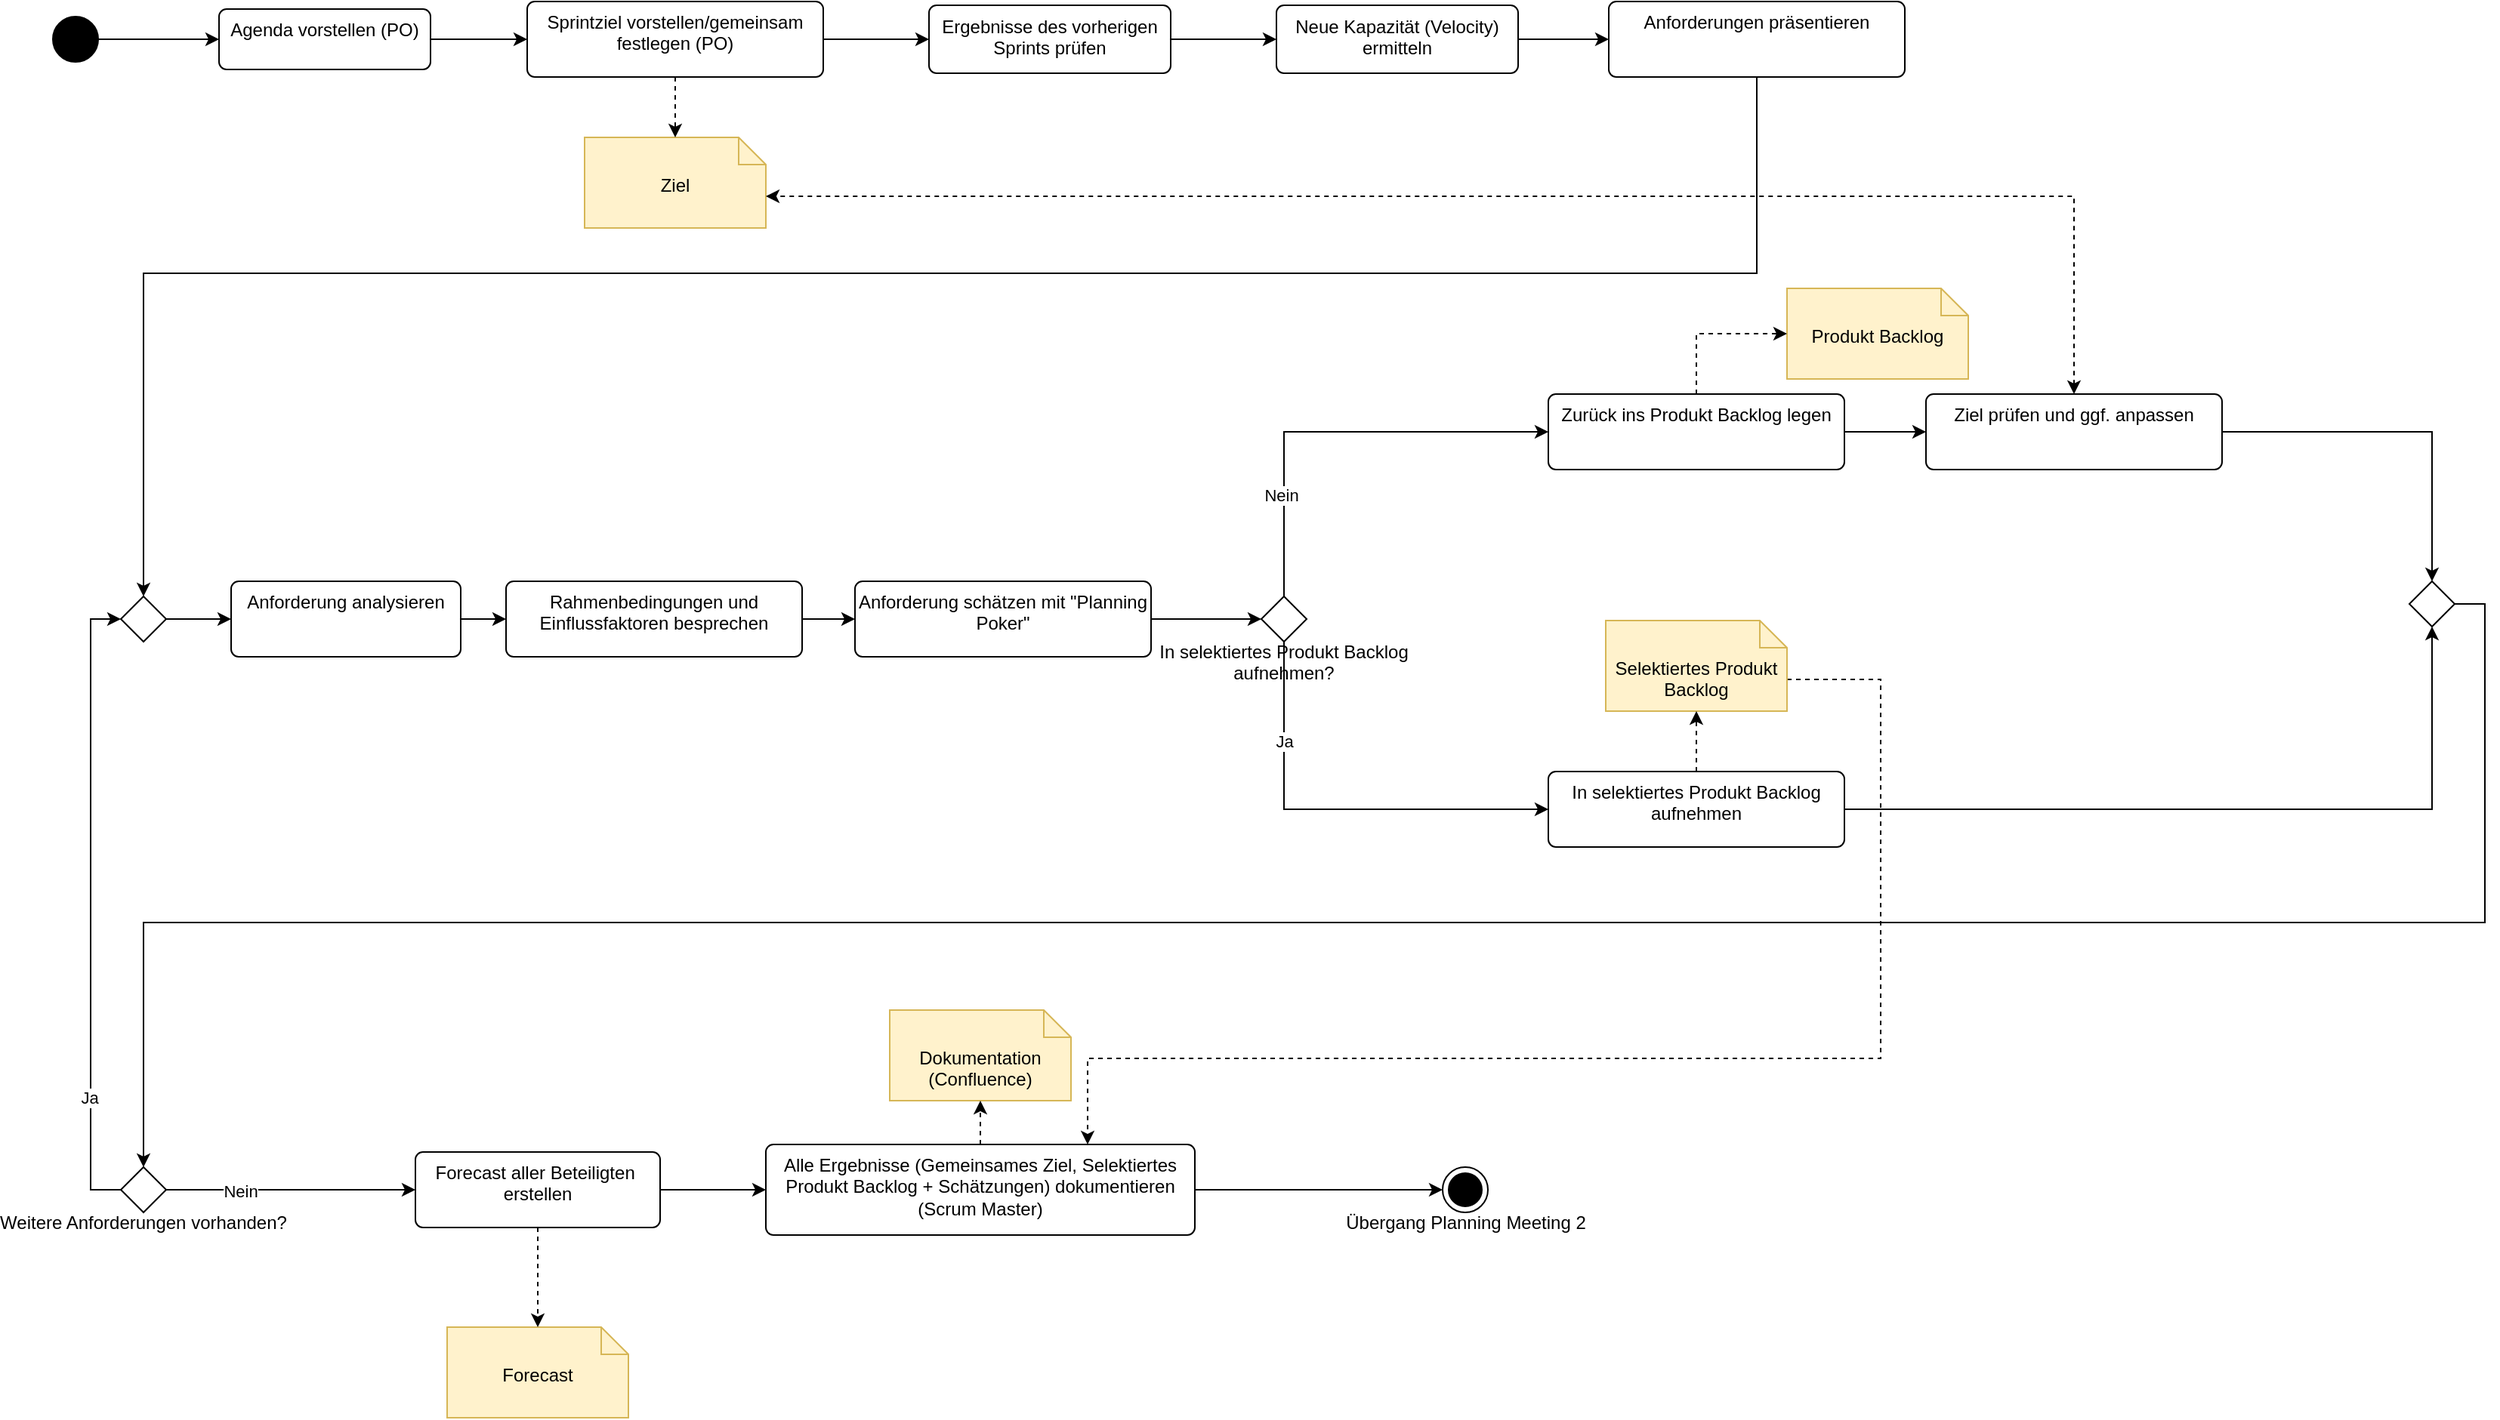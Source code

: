<mxfile version="28.2.7">
  <diagram name="Seite-1" id="G27RqqwFhQ-beaCIJrTe">
    <mxGraphModel dx="2066" dy="1121" grid="1" gridSize="10" guides="1" tooltips="1" connect="1" arrows="1" fold="1" page="1" pageScale="1" pageWidth="827" pageHeight="1169" math="0" shadow="0">
      <root>
        <mxCell id="0" />
        <mxCell id="1" parent="0" />
        <mxCell id="yjNRjORKH7xYvhHbo6G5-21" style="edgeStyle=orthogonalEdgeStyle;rounded=0;orthogonalLoop=1;jettySize=auto;html=1;exitX=1;exitY=0.5;exitDx=0;exitDy=0;entryX=0;entryY=0.5;entryDx=0;entryDy=0;" parent="1" source="yjNRjORKH7xYvhHbo6G5-1" target="yjNRjORKH7xYvhHbo6G5-4" edge="1">
          <mxGeometry relative="1" as="geometry" />
        </mxCell>
        <mxCell id="yjNRjORKH7xYvhHbo6G5-1" value="" style="ellipse;fillColor=strokeColor;html=1;" parent="1" vertex="1">
          <mxGeometry x="100" y="140" width="30" height="30" as="geometry" />
        </mxCell>
        <mxCell id="yjNRjORKH7xYvhHbo6G5-39" style="edgeStyle=orthogonalEdgeStyle;rounded=0;orthogonalLoop=1;jettySize=auto;html=1;exitX=1;exitY=0.5;exitDx=0;exitDy=0;entryX=0;entryY=0.5;entryDx=0;entryDy=0;" parent="1" source="yjNRjORKH7xYvhHbo6G5-4" target="yjNRjORKH7xYvhHbo6G5-19" edge="1">
          <mxGeometry relative="1" as="geometry" />
        </mxCell>
        <mxCell id="yjNRjORKH7xYvhHbo6G5-4" value="Agenda vorstellen (PO)" style="html=1;align=center;verticalAlign=top;rounded=1;absoluteArcSize=1;arcSize=10;dashed=0;whiteSpace=wrap;fillColor=default;" parent="1" vertex="1">
          <mxGeometry x="210" y="135" width="140" height="40" as="geometry" />
        </mxCell>
        <mxCell id="yjNRjORKH7xYvhHbo6G5-41" style="edgeStyle=orthogonalEdgeStyle;rounded=0;orthogonalLoop=1;jettySize=auto;html=1;exitX=1;exitY=0.5;exitDx=0;exitDy=0;entryX=0;entryY=0.5;entryDx=0;entryDy=0;" parent="1" source="yjNRjORKH7xYvhHbo6G5-13" target="yjNRjORKH7xYvhHbo6G5-15" edge="1">
          <mxGeometry relative="1" as="geometry" />
        </mxCell>
        <mxCell id="yjNRjORKH7xYvhHbo6G5-13" value="Ergebnisse des vorherigen Sprints prüfen" style="html=1;align=center;verticalAlign=top;rounded=1;absoluteArcSize=1;arcSize=10;dashed=0;whiteSpace=wrap;fillColor=default;" parent="1" vertex="1">
          <mxGeometry x="680" y="132.5" width="160" height="45" as="geometry" />
        </mxCell>
        <mxCell id="yjNRjORKH7xYvhHbo6G5-42" style="edgeStyle=orthogonalEdgeStyle;rounded=0;orthogonalLoop=1;jettySize=auto;html=1;exitX=1;exitY=0.5;exitDx=0;exitDy=0;entryX=0;entryY=0.5;entryDx=0;entryDy=0;" parent="1" source="yjNRjORKH7xYvhHbo6G5-15" target="yjNRjORKH7xYvhHbo6G5-32" edge="1">
          <mxGeometry relative="1" as="geometry" />
        </mxCell>
        <mxCell id="yjNRjORKH7xYvhHbo6G5-15" value="Neue Kapazität (Velocity) ermitteln" style="html=1;align=center;verticalAlign=top;rounded=1;absoluteArcSize=1;arcSize=10;dashed=0;whiteSpace=wrap;fillColor=default;" parent="1" vertex="1">
          <mxGeometry x="910" y="132.5" width="160" height="45" as="geometry" />
        </mxCell>
        <mxCell id="yjNRjORKH7xYvhHbo6G5-40" style="edgeStyle=orthogonalEdgeStyle;rounded=0;orthogonalLoop=1;jettySize=auto;html=1;exitX=1;exitY=0.5;exitDx=0;exitDy=0;entryX=0;entryY=0.5;entryDx=0;entryDy=0;" parent="1" source="yjNRjORKH7xYvhHbo6G5-19" target="yjNRjORKH7xYvhHbo6G5-13" edge="1">
          <mxGeometry relative="1" as="geometry" />
        </mxCell>
        <mxCell id="yjNRjORKH7xYvhHbo6G5-19" value="Sprintziel vorstellen/gemeinsam festlegen (PO)" style="html=1;align=center;verticalAlign=top;rounded=1;absoluteArcSize=1;arcSize=10;dashed=0;whiteSpace=wrap;fillColor=default;" parent="1" vertex="1">
          <mxGeometry x="414" y="130" width="196" height="50" as="geometry" />
        </mxCell>
        <mxCell id="yjNRjORKH7xYvhHbo6G5-46" style="edgeStyle=orthogonalEdgeStyle;rounded=0;orthogonalLoop=1;jettySize=auto;html=1;exitX=0.5;exitY=1;exitDx=0;exitDy=0;entryX=0.5;entryY=0;entryDx=0;entryDy=0;" parent="1" source="yjNRjORKH7xYvhHbo6G5-32" target="yjNRjORKH7xYvhHbo6G5-43" edge="1">
          <mxGeometry relative="1" as="geometry">
            <Array as="points">
              <mxPoint x="1228" y="310" />
              <mxPoint x="160" y="310" />
            </Array>
          </mxGeometry>
        </mxCell>
        <mxCell id="yjNRjORKH7xYvhHbo6G5-32" value="Anforderungen präsentieren" style="html=1;align=center;verticalAlign=top;rounded=1;absoluteArcSize=1;arcSize=10;dashed=0;whiteSpace=wrap;fillColor=default;" parent="1" vertex="1">
          <mxGeometry x="1130" y="130" width="196" height="50" as="geometry" />
        </mxCell>
        <mxCell id="yjNRjORKH7xYvhHbo6G5-49" style="edgeStyle=orthogonalEdgeStyle;rounded=0;orthogonalLoop=1;jettySize=auto;html=1;exitX=1;exitY=0.5;exitDx=0;exitDy=0;entryX=0;entryY=0.5;entryDx=0;entryDy=0;" parent="1" source="yjNRjORKH7xYvhHbo6G5-43" target="yjNRjORKH7xYvhHbo6G5-48" edge="1">
          <mxGeometry relative="1" as="geometry" />
        </mxCell>
        <mxCell id="yjNRjORKH7xYvhHbo6G5-43" value="" style="rhombus;" parent="1" vertex="1">
          <mxGeometry x="145" y="524" width="30" height="30" as="geometry" />
        </mxCell>
        <mxCell id="3H0vRJaZfKkZh77lX4yX-14" style="edgeStyle=orthogonalEdgeStyle;rounded=0;orthogonalLoop=1;jettySize=auto;html=1;exitX=1;exitY=0.5;exitDx=0;exitDy=0;entryX=0;entryY=0.5;entryDx=0;entryDy=0;" edge="1" parent="1" source="yjNRjORKH7xYvhHbo6G5-48" target="3H0vRJaZfKkZh77lX4yX-13">
          <mxGeometry relative="1" as="geometry" />
        </mxCell>
        <mxCell id="yjNRjORKH7xYvhHbo6G5-48" value="Anforderung analysieren" style="html=1;align=center;verticalAlign=top;rounded=1;absoluteArcSize=1;arcSize=10;dashed=0;whiteSpace=wrap;fillColor=default;" parent="1" vertex="1">
          <mxGeometry x="218" y="514" width="152" height="50" as="geometry" />
        </mxCell>
        <mxCell id="yjNRjORKH7xYvhHbo6G5-57" style="edgeStyle=orthogonalEdgeStyle;rounded=0;orthogonalLoop=1;jettySize=auto;html=1;exitX=1;exitY=0.5;exitDx=0;exitDy=0;entryX=0;entryY=0.5;entryDx=0;entryDy=0;" parent="1" source="yjNRjORKH7xYvhHbo6G5-52" target="yjNRjORKH7xYvhHbo6G5-55" edge="1">
          <mxGeometry relative="1" as="geometry" />
        </mxCell>
        <mxCell id="yjNRjORKH7xYvhHbo6G5-52" value="Anforderung schätzen mit &quot;Planning Poker&quot;" style="html=1;align=center;verticalAlign=top;rounded=1;absoluteArcSize=1;arcSize=10;dashed=0;whiteSpace=wrap;fillColor=default;" parent="1" vertex="1">
          <mxGeometry x="631" y="514" width="196" height="50" as="geometry" />
        </mxCell>
        <mxCell id="yjNRjORKH7xYvhHbo6G5-61" style="edgeStyle=orthogonalEdgeStyle;rounded=0;orthogonalLoop=1;jettySize=auto;html=1;exitX=0.5;exitY=1;exitDx=0;exitDy=0;entryX=0;entryY=0.5;entryDx=0;entryDy=0;" parent="1" source="yjNRjORKH7xYvhHbo6G5-55" target="yjNRjORKH7xYvhHbo6G5-60" edge="1">
          <mxGeometry relative="1" as="geometry" />
        </mxCell>
        <mxCell id="yjNRjORKH7xYvhHbo6G5-62" value="Ja" style="edgeLabel;html=1;align=center;verticalAlign=middle;resizable=0;points=[];" parent="yjNRjORKH7xYvhHbo6G5-61" vertex="1" connectable="0">
          <mxGeometry x="0.2" y="3" relative="1" as="geometry">
            <mxPoint x="-61" y="-42" as="offset" />
          </mxGeometry>
        </mxCell>
        <mxCell id="3H0vRJaZfKkZh77lX4yX-2" style="edgeStyle=orthogonalEdgeStyle;rounded=0;orthogonalLoop=1;jettySize=auto;html=1;exitX=0.5;exitY=0;exitDx=0;exitDy=0;entryX=0;entryY=0.5;entryDx=0;entryDy=0;" edge="1" parent="1" source="yjNRjORKH7xYvhHbo6G5-55" target="yjNRjORKH7xYvhHbo6G5-64">
          <mxGeometry relative="1" as="geometry" />
        </mxCell>
        <mxCell id="3H0vRJaZfKkZh77lX4yX-3" value="Nein" style="edgeLabel;html=1;align=center;verticalAlign=middle;resizable=0;points=[];" vertex="1" connectable="0" parent="3H0vRJaZfKkZh77lX4yX-2">
          <mxGeometry x="-0.527" y="2" relative="1" as="geometry">
            <mxPoint as="offset" />
          </mxGeometry>
        </mxCell>
        <mxCell id="yjNRjORKH7xYvhHbo6G5-55" value="&#xa;&#xa;&#xa;&#xa;In selektiertes Produkt Backlog&#xa;aufnehmen?" style="rhombus;" parent="1" vertex="1">
          <mxGeometry x="900" y="524" width="30" height="30" as="geometry" />
        </mxCell>
        <mxCell id="yjNRjORKH7xYvhHbo6G5-73" style="edgeStyle=orthogonalEdgeStyle;rounded=0;orthogonalLoop=1;jettySize=auto;html=1;exitX=1;exitY=0.5;exitDx=0;exitDy=0;entryX=0.5;entryY=1;entryDx=0;entryDy=0;" parent="1" source="yjNRjORKH7xYvhHbo6G5-60" target="yjNRjORKH7xYvhHbo6G5-71" edge="1">
          <mxGeometry relative="1" as="geometry" />
        </mxCell>
        <mxCell id="yjNRjORKH7xYvhHbo6G5-70" style="edgeStyle=orthogonalEdgeStyle;rounded=0;orthogonalLoop=1;jettySize=auto;html=1;exitX=1;exitY=0.5;exitDx=0;exitDy=0;entryX=0;entryY=0.5;entryDx=0;entryDy=0;" parent="1" source="yjNRjORKH7xYvhHbo6G5-64" target="yjNRjORKH7xYvhHbo6G5-69" edge="1">
          <mxGeometry relative="1" as="geometry" />
        </mxCell>
        <mxCell id="yjNRjORKH7xYvhHbo6G5-64" value="Zurück ins Produkt Backlog legen" style="html=1;align=center;verticalAlign=top;rounded=1;absoluteArcSize=1;arcSize=10;dashed=0;whiteSpace=wrap;fillColor=default;" parent="1" vertex="1">
          <mxGeometry x="1090" y="390" width="196" height="50" as="geometry" />
        </mxCell>
        <mxCell id="yjNRjORKH7xYvhHbo6G5-72" style="edgeStyle=orthogonalEdgeStyle;rounded=0;orthogonalLoop=1;jettySize=auto;html=1;exitX=1;exitY=0.5;exitDx=0;exitDy=0;entryX=0.5;entryY=0;entryDx=0;entryDy=0;" parent="1" source="yjNRjORKH7xYvhHbo6G5-69" target="yjNRjORKH7xYvhHbo6G5-71" edge="1">
          <mxGeometry relative="1" as="geometry" />
        </mxCell>
        <mxCell id="yjNRjORKH7xYvhHbo6G5-69" value="Ziel prüfen und ggf. anpassen" style="html=1;align=center;verticalAlign=top;rounded=1;absoluteArcSize=1;arcSize=10;dashed=0;whiteSpace=wrap;fillColor=default;" parent="1" vertex="1">
          <mxGeometry x="1340" y="390" width="196" height="50" as="geometry" />
        </mxCell>
        <mxCell id="yjNRjORKH7xYvhHbo6G5-75" style="edgeStyle=orthogonalEdgeStyle;rounded=0;orthogonalLoop=1;jettySize=auto;html=1;exitX=1;exitY=0.5;exitDx=0;exitDy=0;entryX=0.5;entryY=0;entryDx=0;entryDy=0;" parent="1" source="yjNRjORKH7xYvhHbo6G5-71" target="yjNRjORKH7xYvhHbo6G5-74" edge="1">
          <mxGeometry relative="1" as="geometry">
            <Array as="points">
              <mxPoint x="1710" y="529" />
              <mxPoint x="1710" y="740" />
              <mxPoint x="160" y="740" />
            </Array>
          </mxGeometry>
        </mxCell>
        <mxCell id="yjNRjORKH7xYvhHbo6G5-71" value="" style="rhombus;" parent="1" vertex="1">
          <mxGeometry x="1660" y="514" width="30" height="30" as="geometry" />
        </mxCell>
        <mxCell id="3H0vRJaZfKkZh77lX4yX-7" style="edgeStyle=orthogonalEdgeStyle;rounded=0;orthogonalLoop=1;jettySize=auto;html=1;exitX=0;exitY=0.5;exitDx=0;exitDy=0;entryX=0;entryY=0.5;entryDx=0;entryDy=0;" edge="1" parent="1" source="yjNRjORKH7xYvhHbo6G5-74" target="yjNRjORKH7xYvhHbo6G5-43">
          <mxGeometry relative="1" as="geometry" />
        </mxCell>
        <mxCell id="3H0vRJaZfKkZh77lX4yX-8" value="Ja" style="edgeLabel;html=1;align=center;verticalAlign=middle;resizable=0;points=[];" vertex="1" connectable="0" parent="3H0vRJaZfKkZh77lX4yX-7">
          <mxGeometry x="-0.61" y="1" relative="1" as="geometry">
            <mxPoint as="offset" />
          </mxGeometry>
        </mxCell>
        <mxCell id="3H0vRJaZfKkZh77lX4yX-9" style="edgeStyle=orthogonalEdgeStyle;rounded=0;orthogonalLoop=1;jettySize=auto;html=1;exitX=1;exitY=0.5;exitDx=0;exitDy=0;entryX=0;entryY=0.5;entryDx=0;entryDy=0;" edge="1" parent="1" source="yjNRjORKH7xYvhHbo6G5-74" target="yjNRjORKH7xYvhHbo6G5-85">
          <mxGeometry relative="1" as="geometry" />
        </mxCell>
        <mxCell id="3H0vRJaZfKkZh77lX4yX-12" value="Nein" style="edgeLabel;html=1;align=center;verticalAlign=middle;resizable=0;points=[];" vertex="1" connectable="0" parent="3H0vRJaZfKkZh77lX4yX-9">
          <mxGeometry x="-0.406" y="-1" relative="1" as="geometry">
            <mxPoint as="offset" />
          </mxGeometry>
        </mxCell>
        <mxCell id="yjNRjORKH7xYvhHbo6G5-74" value="&#xa;&#xa;&#xa;Weitere Anforderungen vorhanden?" style="rhombus;" parent="1" vertex="1">
          <mxGeometry x="145" y="902" width="30" height="30" as="geometry" />
        </mxCell>
        <mxCell id="yjNRjORKH7xYvhHbo6G5-88" style="edgeStyle=orthogonalEdgeStyle;rounded=0;orthogonalLoop=1;jettySize=auto;html=1;exitX=1;exitY=0.5;exitDx=0;exitDy=0;entryX=0;entryY=0.5;entryDx=0;entryDy=0;" parent="1" source="yjNRjORKH7xYvhHbo6G5-80" target="yjNRjORKH7xYvhHbo6G5-87" edge="1">
          <mxGeometry relative="1" as="geometry" />
        </mxCell>
        <mxCell id="yjNRjORKH7xYvhHbo6G5-80" value="Alle Ergebnisse (Gemeinsames Ziel, Selektiertes Produkt Backlog + Schätzungen) dokumentieren&lt;br&gt;(Scrum Master)" style="html=1;align=center;verticalAlign=top;rounded=1;absoluteArcSize=1;arcSize=10;dashed=0;whiteSpace=wrap;fillColor=default;" parent="1" vertex="1">
          <mxGeometry x="572" y="887" width="284" height="60" as="geometry" />
        </mxCell>
        <mxCell id="yjNRjORKH7xYvhHbo6G5-81" value="Ziel" style="shape=note2;boundedLbl=1;whiteSpace=wrap;html=1;size=18;verticalAlign=top;align=center;fillColor=#fff2cc;strokeColor=#d6b656;" parent="1" vertex="1">
          <mxGeometry x="452" y="220" width="120" height="60" as="geometry" />
        </mxCell>
        <mxCell id="yjNRjORKH7xYvhHbo6G5-82" style="edgeStyle=orthogonalEdgeStyle;rounded=0;orthogonalLoop=1;jettySize=auto;html=1;exitX=0.5;exitY=1;exitDx=0;exitDy=0;entryX=0.5;entryY=0;entryDx=0;entryDy=0;entryPerimeter=0;dashed=1;" parent="1" source="yjNRjORKH7xYvhHbo6G5-19" target="yjNRjORKH7xYvhHbo6G5-81" edge="1">
          <mxGeometry relative="1" as="geometry" />
        </mxCell>
        <mxCell id="yjNRjORKH7xYvhHbo6G5-86" style="edgeStyle=orthogonalEdgeStyle;rounded=0;orthogonalLoop=1;jettySize=auto;html=1;exitX=1;exitY=0.5;exitDx=0;exitDy=0;entryX=0;entryY=0.5;entryDx=0;entryDy=0;" parent="1" source="yjNRjORKH7xYvhHbo6G5-85" target="yjNRjORKH7xYvhHbo6G5-80" edge="1">
          <mxGeometry relative="1" as="geometry" />
        </mxCell>
        <mxCell id="yjNRjORKH7xYvhHbo6G5-85" value="Forecast aller Beteiligten&amp;nbsp; erstellen" style="html=1;align=center;verticalAlign=top;rounded=1;absoluteArcSize=1;arcSize=10;dashed=0;whiteSpace=wrap;" parent="1" vertex="1">
          <mxGeometry x="340" y="892" width="162" height="50" as="geometry" />
        </mxCell>
        <mxCell id="yjNRjORKH7xYvhHbo6G5-87" value="&lt;div&gt;&lt;br&gt;&lt;/div&gt;&lt;div&gt;&lt;br&gt;&lt;/div&gt;&lt;div&gt;&lt;br&gt;&lt;/div&gt;&lt;div&gt;Übergang Planning Meeting 2&lt;/div&gt;" style="ellipse;html=1;shape=endState;fillColor=strokeColor;" parent="1" vertex="1">
          <mxGeometry x="1020" y="902" width="30" height="30" as="geometry" />
        </mxCell>
        <mxCell id="3H0vRJaZfKkZh77lX4yX-11" style="edgeStyle=orthogonalEdgeStyle;rounded=0;orthogonalLoop=1;jettySize=auto;html=1;exitX=0;exitY=0;exitDx=120;exitDy=39;exitPerimeter=0;entryX=0.75;entryY=0;entryDx=0;entryDy=0;dashed=1;" edge="1" parent="1" source="yjNRjORKH7xYvhHbo6G5-89" target="yjNRjORKH7xYvhHbo6G5-80">
          <mxGeometry relative="1" as="geometry">
            <Array as="points">
              <mxPoint x="1310" y="579" />
              <mxPoint x="1310" y="830" />
              <mxPoint x="785" y="830" />
            </Array>
          </mxGeometry>
        </mxCell>
        <mxCell id="yjNRjORKH7xYvhHbo6G5-89" value="Selektiertes Produkt Backlog" style="shape=note2;boundedLbl=1;whiteSpace=wrap;html=1;size=18;verticalAlign=top;align=center;fillColor=#fff2cc;strokeColor=#d6b656;" parent="1" vertex="1">
          <mxGeometry x="1128" y="540" width="120" height="60" as="geometry" />
        </mxCell>
        <mxCell id="yjNRjORKH7xYvhHbo6G5-90" style="edgeStyle=orthogonalEdgeStyle;rounded=0;orthogonalLoop=1;jettySize=auto;html=1;exitX=0.5;exitY=0;exitDx=0;exitDy=0;entryX=0.5;entryY=1;entryDx=0;entryDy=0;entryPerimeter=0;dashed=1;" parent="1" source="yjNRjORKH7xYvhHbo6G5-60" target="yjNRjORKH7xYvhHbo6G5-89" edge="1">
          <mxGeometry relative="1" as="geometry" />
        </mxCell>
        <mxCell id="yjNRjORKH7xYvhHbo6G5-91" value="Produkt Backlog" style="shape=note2;boundedLbl=1;whiteSpace=wrap;html=1;size=18;verticalAlign=top;align=center;fillColor=#fff2cc;strokeColor=#d6b656;" parent="1" vertex="1">
          <mxGeometry x="1248" y="320" width="120" height="60" as="geometry" />
        </mxCell>
        <mxCell id="yjNRjORKH7xYvhHbo6G5-92" style="edgeStyle=orthogonalEdgeStyle;rounded=0;orthogonalLoop=1;jettySize=auto;html=1;exitX=0.5;exitY=0;exitDx=0;exitDy=0;entryX=0;entryY=0.5;entryDx=0;entryDy=0;entryPerimeter=0;dashed=1;" parent="1" source="yjNRjORKH7xYvhHbo6G5-64" target="yjNRjORKH7xYvhHbo6G5-91" edge="1">
          <mxGeometry relative="1" as="geometry" />
        </mxCell>
        <mxCell id="yjNRjORKH7xYvhHbo6G5-93" value="Forecast" style="shape=note2;boundedLbl=1;whiteSpace=wrap;html=1;size=18;verticalAlign=top;align=center;fillColor=#fff2cc;strokeColor=#d6b656;" parent="1" vertex="1">
          <mxGeometry x="361" y="1008" width="120" height="60" as="geometry" />
        </mxCell>
        <mxCell id="yjNRjORKH7xYvhHbo6G5-94" style="edgeStyle=orthogonalEdgeStyle;rounded=0;orthogonalLoop=1;jettySize=auto;html=1;exitX=0.5;exitY=1;exitDx=0;exitDy=0;entryX=0.5;entryY=0;entryDx=0;entryDy=0;entryPerimeter=0;dashed=1;" parent="1" source="yjNRjORKH7xYvhHbo6G5-85" target="yjNRjORKH7xYvhHbo6G5-93" edge="1">
          <mxGeometry relative="1" as="geometry" />
        </mxCell>
        <mxCell id="yjNRjORKH7xYvhHbo6G5-98" value="Dokumentation&lt;br&gt;(Confluence)" style="shape=note2;boundedLbl=1;whiteSpace=wrap;html=1;size=18;verticalAlign=top;align=center;fillColor=#fff2cc;strokeColor=#d6b656;" parent="1" vertex="1">
          <mxGeometry x="654" y="798" width="120" height="60" as="geometry" />
        </mxCell>
        <mxCell id="yjNRjORKH7xYvhHbo6G5-60" value="In selektiertes Produkt Backlog aufnehmen" style="html=1;align=center;verticalAlign=top;rounded=1;absoluteArcSize=1;arcSize=10;dashed=0;whiteSpace=wrap;fillColor=default;" parent="1" vertex="1">
          <mxGeometry x="1090" y="640" width="196" height="50" as="geometry" />
        </mxCell>
        <mxCell id="3H0vRJaZfKkZh77lX4yX-4" style="edgeStyle=orthogonalEdgeStyle;rounded=0;orthogonalLoop=1;jettySize=auto;html=1;exitX=0.5;exitY=0;exitDx=0;exitDy=0;entryX=0;entryY=0;entryDx=120;entryDy=39;entryPerimeter=0;startArrow=classic;startFill=1;dashed=1;" edge="1" parent="1" source="yjNRjORKH7xYvhHbo6G5-69" target="yjNRjORKH7xYvhHbo6G5-81">
          <mxGeometry relative="1" as="geometry" />
        </mxCell>
        <mxCell id="3H0vRJaZfKkZh77lX4yX-10" style="edgeStyle=orthogonalEdgeStyle;rounded=0;orthogonalLoop=1;jettySize=auto;html=1;exitX=0.5;exitY=0;exitDx=0;exitDy=0;entryX=0.5;entryY=1;entryDx=0;entryDy=0;entryPerimeter=0;dashed=1;" edge="1" parent="1" source="yjNRjORKH7xYvhHbo6G5-80" target="yjNRjORKH7xYvhHbo6G5-98">
          <mxGeometry relative="1" as="geometry" />
        </mxCell>
        <mxCell id="3H0vRJaZfKkZh77lX4yX-15" style="edgeStyle=orthogonalEdgeStyle;rounded=0;orthogonalLoop=1;jettySize=auto;html=1;exitX=1;exitY=0.5;exitDx=0;exitDy=0;entryX=0;entryY=0.5;entryDx=0;entryDy=0;" edge="1" parent="1" source="3H0vRJaZfKkZh77lX4yX-13" target="yjNRjORKH7xYvhHbo6G5-52">
          <mxGeometry relative="1" as="geometry" />
        </mxCell>
        <mxCell id="3H0vRJaZfKkZh77lX4yX-13" value="Rahmenbedingungen und Einflussfaktoren besprechen" style="html=1;align=center;verticalAlign=top;rounded=1;absoluteArcSize=1;arcSize=10;dashed=0;whiteSpace=wrap;fillColor=default;" vertex="1" parent="1">
          <mxGeometry x="400" y="514" width="196" height="50" as="geometry" />
        </mxCell>
      </root>
    </mxGraphModel>
  </diagram>
</mxfile>

